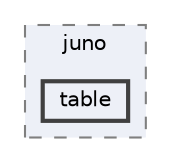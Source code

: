 digraph "/home/runner/work/libjuno/libjuno/include/juno/table"
{
 // LATEX_PDF_SIZE
  bgcolor="transparent";
  edge [fontname=Helvetica,fontsize=10,labelfontname=Helvetica,labelfontsize=10];
  node [fontname=Helvetica,fontsize=10,shape=box,height=0.2,width=0.4];
  compound=true
  subgraph clusterdir_366da5caa8e7ec3e54d94764b6f022bc {
    graph [ bgcolor="#edf0f7", pencolor="grey50", label="juno", fontname=Helvetica,fontsize=10 style="filled,dashed", URL="dir_366da5caa8e7ec3e54d94764b6f022bc.html",tooltip=""]
  dir_247cda594a1ab670a2704371990491e3 [label="table", fillcolor="#edf0f7", color="grey25", style="filled,bold", URL="dir_247cda594a1ab670a2704371990491e3.html",tooltip=""];
  }
}
